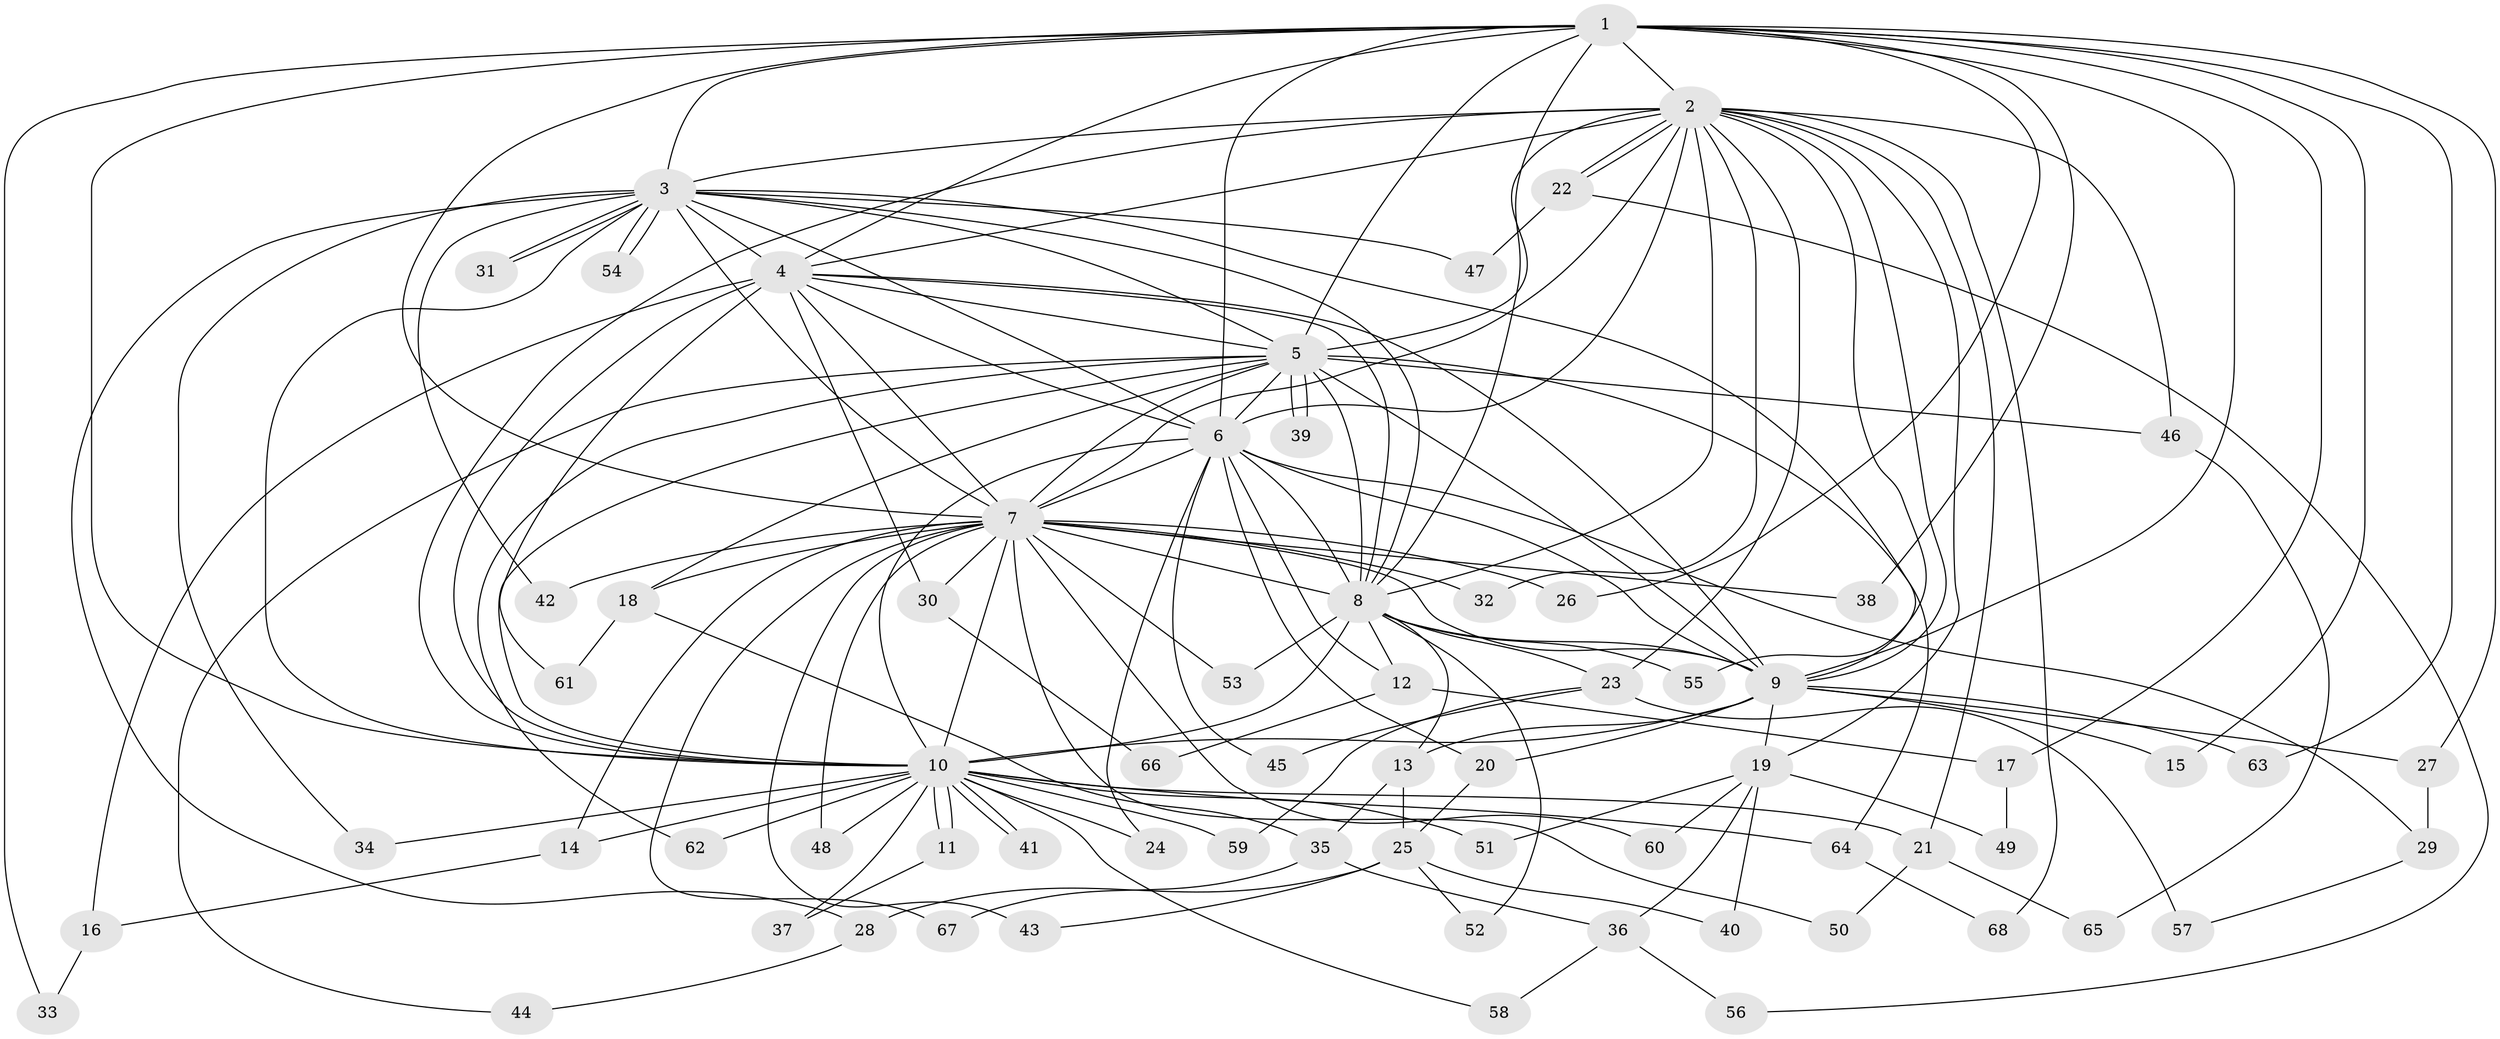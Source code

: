 // coarse degree distribution, {20: 0.02, 13: 0.04, 16: 0.02, 11: 0.02, 12: 0.02, 19: 0.02, 22: 0.02, 3: 0.18, 5: 0.04, 4: 0.1, 2: 0.48, 7: 0.02, 6: 0.02}
// Generated by graph-tools (version 1.1) at 2025/23/03/03/25 07:23:42]
// undirected, 68 vertices, 161 edges
graph export_dot {
graph [start="1"]
  node [color=gray90,style=filled];
  1;
  2;
  3;
  4;
  5;
  6;
  7;
  8;
  9;
  10;
  11;
  12;
  13;
  14;
  15;
  16;
  17;
  18;
  19;
  20;
  21;
  22;
  23;
  24;
  25;
  26;
  27;
  28;
  29;
  30;
  31;
  32;
  33;
  34;
  35;
  36;
  37;
  38;
  39;
  40;
  41;
  42;
  43;
  44;
  45;
  46;
  47;
  48;
  49;
  50;
  51;
  52;
  53;
  54;
  55;
  56;
  57;
  58;
  59;
  60;
  61;
  62;
  63;
  64;
  65;
  66;
  67;
  68;
  1 -- 2;
  1 -- 3;
  1 -- 4;
  1 -- 5;
  1 -- 6;
  1 -- 7;
  1 -- 8;
  1 -- 9;
  1 -- 10;
  1 -- 15;
  1 -- 17;
  1 -- 26;
  1 -- 27;
  1 -- 33;
  1 -- 38;
  1 -- 63;
  2 -- 3;
  2 -- 4;
  2 -- 5;
  2 -- 6;
  2 -- 7;
  2 -- 8;
  2 -- 9;
  2 -- 10;
  2 -- 19;
  2 -- 21;
  2 -- 22;
  2 -- 22;
  2 -- 23;
  2 -- 32;
  2 -- 46;
  2 -- 55;
  2 -- 68;
  3 -- 4;
  3 -- 5;
  3 -- 6;
  3 -- 7;
  3 -- 8;
  3 -- 9;
  3 -- 10;
  3 -- 28;
  3 -- 31;
  3 -- 31;
  3 -- 34;
  3 -- 42;
  3 -- 47;
  3 -- 54;
  3 -- 54;
  4 -- 5;
  4 -- 6;
  4 -- 7;
  4 -- 8;
  4 -- 9;
  4 -- 10;
  4 -- 16;
  4 -- 30;
  4 -- 61;
  5 -- 6;
  5 -- 7;
  5 -- 8;
  5 -- 9;
  5 -- 10;
  5 -- 18;
  5 -- 39;
  5 -- 39;
  5 -- 44;
  5 -- 46;
  5 -- 62;
  5 -- 64;
  6 -- 7;
  6 -- 8;
  6 -- 9;
  6 -- 10;
  6 -- 12;
  6 -- 20;
  6 -- 24;
  6 -- 29;
  6 -- 45;
  7 -- 8;
  7 -- 9;
  7 -- 10;
  7 -- 14;
  7 -- 18;
  7 -- 26;
  7 -- 30;
  7 -- 32;
  7 -- 38;
  7 -- 42;
  7 -- 43;
  7 -- 48;
  7 -- 50;
  7 -- 53;
  7 -- 60;
  7 -- 67;
  8 -- 9;
  8 -- 10;
  8 -- 12;
  8 -- 13;
  8 -- 23;
  8 -- 52;
  8 -- 53;
  8 -- 55;
  9 -- 10;
  9 -- 13;
  9 -- 15;
  9 -- 19;
  9 -- 20;
  9 -- 27;
  9 -- 63;
  10 -- 11;
  10 -- 11;
  10 -- 14;
  10 -- 21;
  10 -- 24;
  10 -- 34;
  10 -- 37;
  10 -- 41;
  10 -- 41;
  10 -- 48;
  10 -- 51;
  10 -- 58;
  10 -- 59;
  10 -- 62;
  10 -- 64;
  11 -- 37;
  12 -- 17;
  12 -- 66;
  13 -- 25;
  13 -- 35;
  14 -- 16;
  16 -- 33;
  17 -- 49;
  18 -- 35;
  18 -- 61;
  19 -- 36;
  19 -- 40;
  19 -- 49;
  19 -- 51;
  19 -- 60;
  20 -- 25;
  21 -- 50;
  21 -- 65;
  22 -- 47;
  22 -- 56;
  23 -- 45;
  23 -- 57;
  23 -- 59;
  25 -- 28;
  25 -- 40;
  25 -- 43;
  25 -- 52;
  27 -- 29;
  28 -- 44;
  29 -- 57;
  30 -- 66;
  35 -- 36;
  35 -- 67;
  36 -- 56;
  36 -- 58;
  46 -- 65;
  64 -- 68;
}
